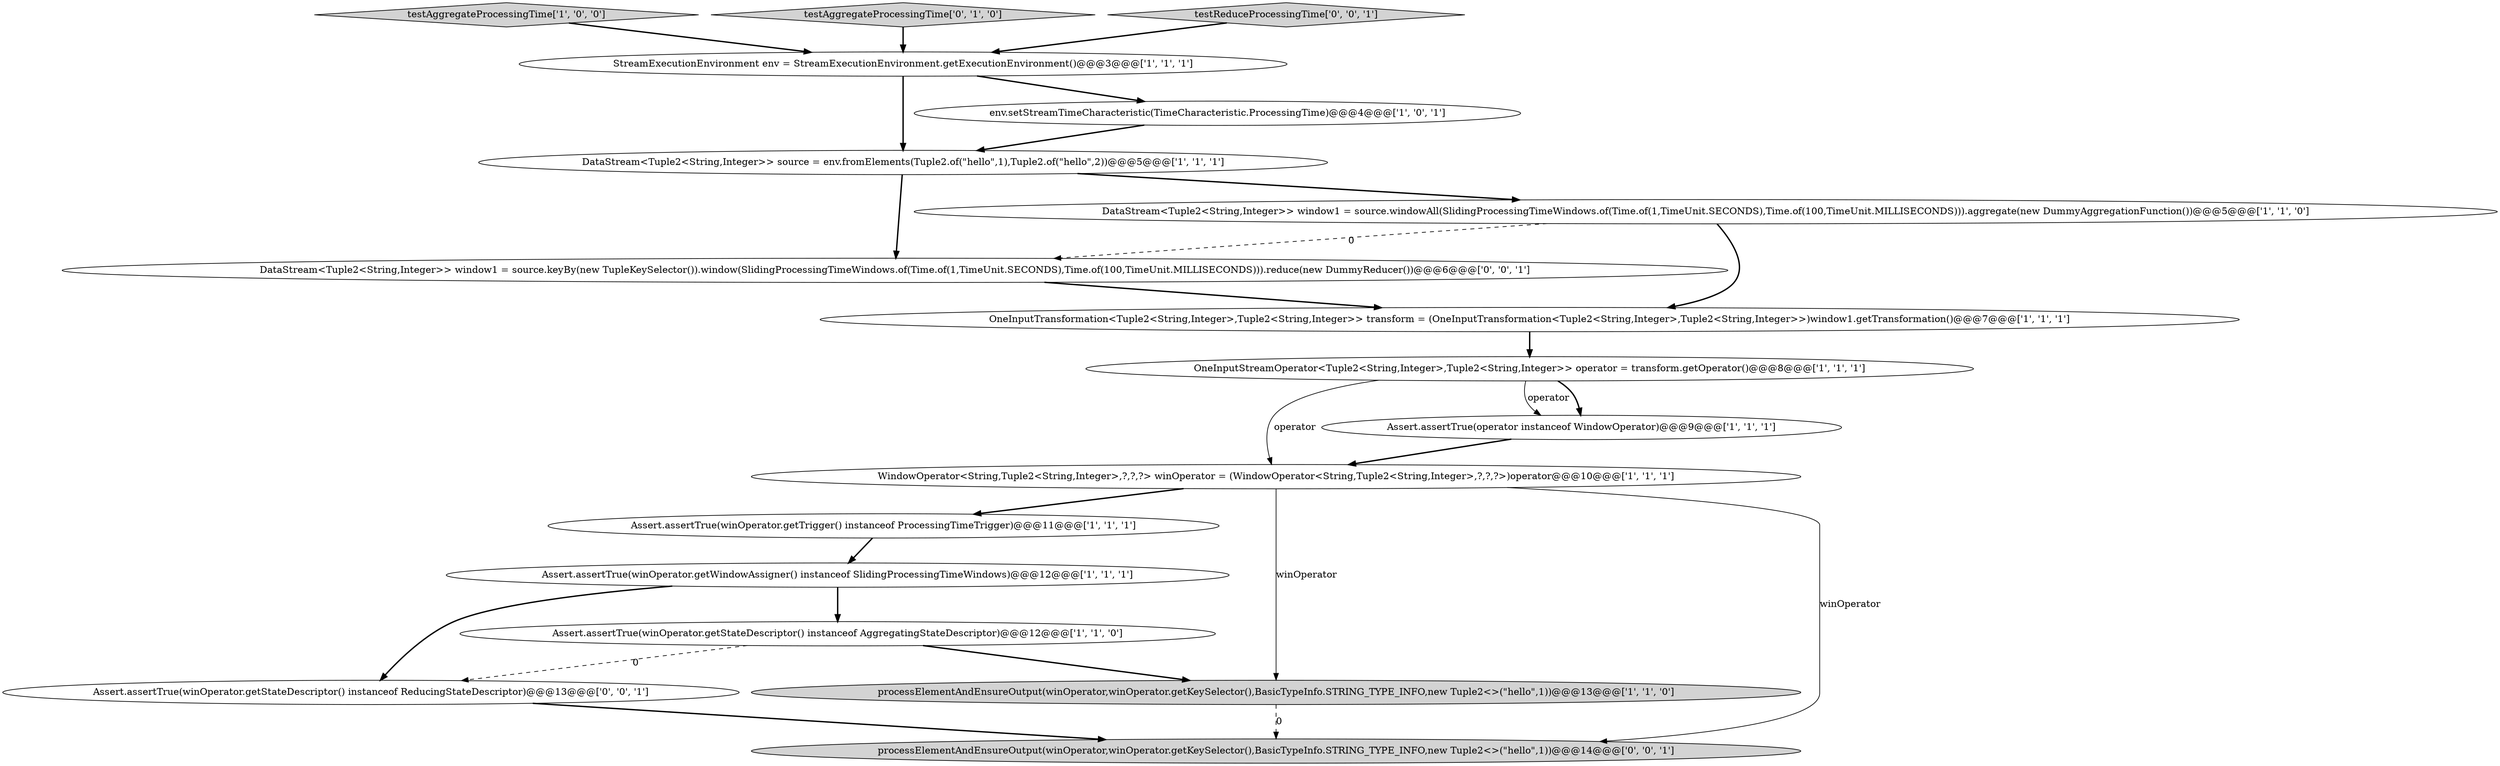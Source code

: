 digraph {
16 [style = filled, label = "Assert.assertTrue(winOperator.getStateDescriptor() instanceof ReducingStateDescriptor)@@@13@@@['0', '0', '1']", fillcolor = white, shape = ellipse image = "AAA0AAABBB3BBB"];
2 [style = filled, label = "Assert.assertTrue(winOperator.getStateDescriptor() instanceof AggregatingStateDescriptor)@@@12@@@['1', '1', '0']", fillcolor = white, shape = ellipse image = "AAA0AAABBB1BBB"];
1 [style = filled, label = "processElementAndEnsureOutput(winOperator,winOperator.getKeySelector(),BasicTypeInfo.STRING_TYPE_INFO,new Tuple2<>(\"hello\",1))@@@13@@@['1', '1', '0']", fillcolor = lightgray, shape = ellipse image = "AAA0AAABBB1BBB"];
4 [style = filled, label = "Assert.assertTrue(winOperator.getTrigger() instanceof ProcessingTimeTrigger)@@@11@@@['1', '1', '1']", fillcolor = white, shape = ellipse image = "AAA0AAABBB1BBB"];
10 [style = filled, label = "Assert.assertTrue(winOperator.getWindowAssigner() instanceof SlidingProcessingTimeWindows)@@@12@@@['1', '1', '1']", fillcolor = white, shape = ellipse image = "AAA0AAABBB1BBB"];
0 [style = filled, label = "testAggregateProcessingTime['1', '0', '0']", fillcolor = lightgray, shape = diamond image = "AAA0AAABBB1BBB"];
14 [style = filled, label = "DataStream<Tuple2<String,Integer>> window1 = source.keyBy(new TupleKeySelector()).window(SlidingProcessingTimeWindows.of(Time.of(1,TimeUnit.SECONDS),Time.of(100,TimeUnit.MILLISECONDS))).reduce(new DummyReducer())@@@6@@@['0', '0', '1']", fillcolor = white, shape = ellipse image = "AAA0AAABBB3BBB"];
6 [style = filled, label = "OneInputTransformation<Tuple2<String,Integer>,Tuple2<String,Integer>> transform = (OneInputTransformation<Tuple2<String,Integer>,Tuple2<String,Integer>>)window1.getTransformation()@@@7@@@['1', '1', '1']", fillcolor = white, shape = ellipse image = "AAA0AAABBB1BBB"];
7 [style = filled, label = "StreamExecutionEnvironment env = StreamExecutionEnvironment.getExecutionEnvironment()@@@3@@@['1', '1', '1']", fillcolor = white, shape = ellipse image = "AAA0AAABBB1BBB"];
8 [style = filled, label = "DataStream<Tuple2<String,Integer>> source = env.fromElements(Tuple2.of(\"hello\",1),Tuple2.of(\"hello\",2))@@@5@@@['1', '1', '1']", fillcolor = white, shape = ellipse image = "AAA0AAABBB1BBB"];
13 [style = filled, label = "testAggregateProcessingTime['0', '1', '0']", fillcolor = lightgray, shape = diamond image = "AAA0AAABBB2BBB"];
17 [style = filled, label = "testReduceProcessingTime['0', '0', '1']", fillcolor = lightgray, shape = diamond image = "AAA0AAABBB3BBB"];
12 [style = filled, label = "WindowOperator<String,Tuple2<String,Integer>,?,?,?> winOperator = (WindowOperator<String,Tuple2<String,Integer>,?,?,?>)operator@@@10@@@['1', '1', '1']", fillcolor = white, shape = ellipse image = "AAA0AAABBB1BBB"];
9 [style = filled, label = "DataStream<Tuple2<String,Integer>> window1 = source.windowAll(SlidingProcessingTimeWindows.of(Time.of(1,TimeUnit.SECONDS),Time.of(100,TimeUnit.MILLISECONDS))).aggregate(new DummyAggregationFunction())@@@5@@@['1', '1', '0']", fillcolor = white, shape = ellipse image = "AAA0AAABBB1BBB"];
15 [style = filled, label = "processElementAndEnsureOutput(winOperator,winOperator.getKeySelector(),BasicTypeInfo.STRING_TYPE_INFO,new Tuple2<>(\"hello\",1))@@@14@@@['0', '0', '1']", fillcolor = lightgray, shape = ellipse image = "AAA0AAABBB3BBB"];
3 [style = filled, label = "Assert.assertTrue(operator instanceof WindowOperator)@@@9@@@['1', '1', '1']", fillcolor = white, shape = ellipse image = "AAA0AAABBB1BBB"];
11 [style = filled, label = "env.setStreamTimeCharacteristic(TimeCharacteristic.ProcessingTime)@@@4@@@['1', '0', '1']", fillcolor = white, shape = ellipse image = "AAA0AAABBB1BBB"];
5 [style = filled, label = "OneInputStreamOperator<Tuple2<String,Integer>,Tuple2<String,Integer>> operator = transform.getOperator()@@@8@@@['1', '1', '1']", fillcolor = white, shape = ellipse image = "AAA0AAABBB1BBB"];
5->3 [style = bold, label=""];
4->10 [style = bold, label=""];
16->15 [style = bold, label=""];
7->11 [style = bold, label=""];
2->1 [style = bold, label=""];
5->3 [style = solid, label="operator"];
1->15 [style = dashed, label="0"];
8->14 [style = bold, label=""];
3->12 [style = bold, label=""];
7->8 [style = bold, label=""];
9->6 [style = bold, label=""];
0->7 [style = bold, label=""];
17->7 [style = bold, label=""];
6->5 [style = bold, label=""];
5->12 [style = solid, label="operator"];
9->14 [style = dashed, label="0"];
10->16 [style = bold, label=""];
12->4 [style = bold, label=""];
13->7 [style = bold, label=""];
2->16 [style = dashed, label="0"];
8->9 [style = bold, label=""];
11->8 [style = bold, label=""];
12->15 [style = solid, label="winOperator"];
10->2 [style = bold, label=""];
14->6 [style = bold, label=""];
12->1 [style = solid, label="winOperator"];
}
